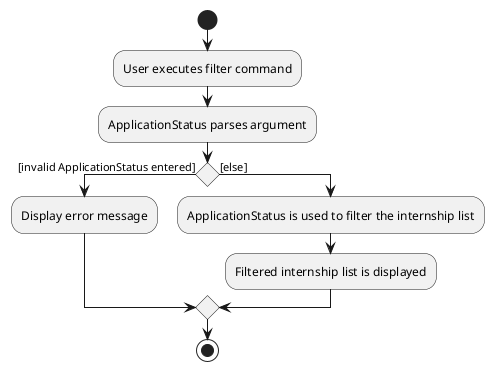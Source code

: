 @startuml
start
:User executes filter command;
:ApplicationStatus parses argument;
if () then ([invalid ApplicationStatus entered])
    :Display error message;
else ([else])
    :ApplicationStatus is used to filter the internship list;
    :Filtered internship list is displayed;
endif
stop
@enduml
